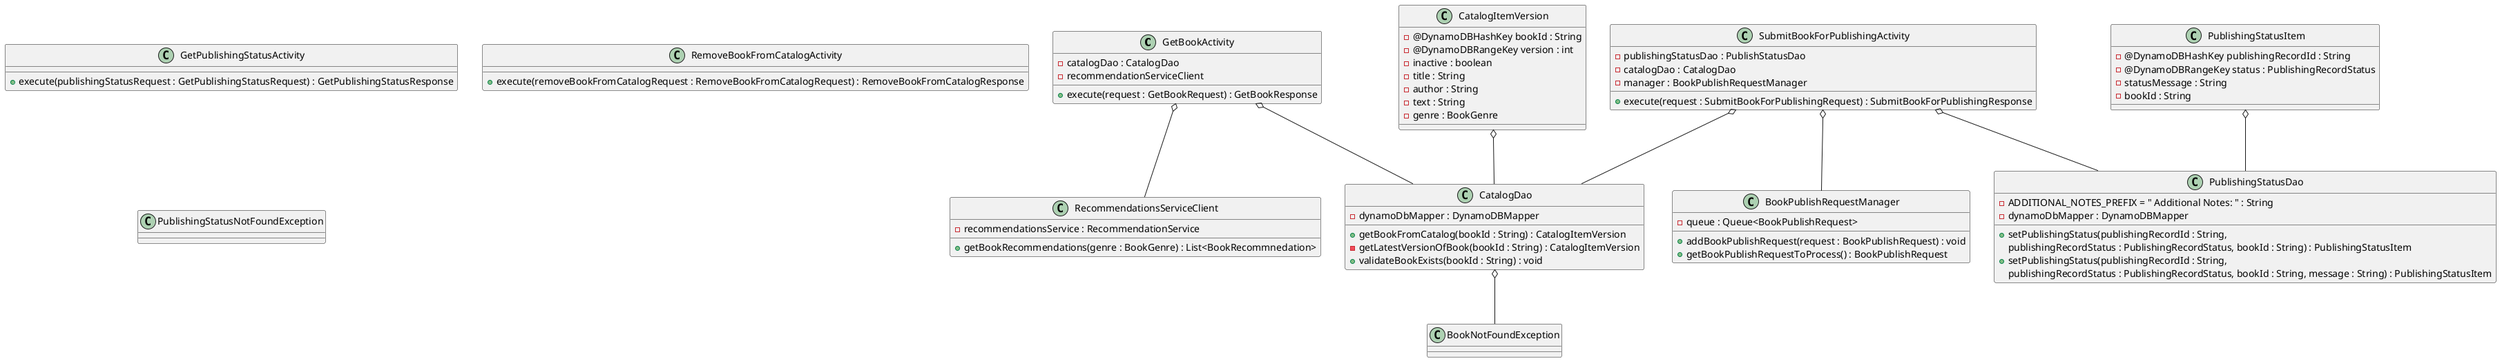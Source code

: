 PARTICIPANTS: use this file for creating the class diagram in mastery task 01
@startuml

class GetBookActivity {
    -catalogDao : CatalogDao
    -recommendationServiceClient
    +execute(request : GetBookRequest) : GetBookResponse
}

class GetPublishingStatusActivity {
    +execute(publishingStatusRequest : GetPublishingStatusRequest) : GetPublishingStatusResponse
}

class RemoveBookFromCatalogActivity {
   +execute(removeBookFromCatalogRequest : RemoveBookFromCatalogRequest) : RemoveBookFromCatalogResponse
}

class SubmitBookForPublishingActivity {
    -publishingStatusDao : PublishStatusDao
    -catalogDao : CatalogDao
    -manager : BookPublishRequestManager
    +execute(request : SubmitBookForPublishingRequest) : SubmitBookForPublishingResponse
}

class RecommendationsServiceClient {
    -recommendationsService : RecommendationService
    +getBookRecommendations(genre : BookGenre) : List<BookRecommnedation>
}

class CatalogDao {
    -dynamoDbMapper : DynamoDBMapper
    +getBookFromCatalog(bookId : String) : CatalogItemVersion
    -getLatestVersionOfBook(bookId : String) : CatalogItemVersion
    +validateBookExists(bookId : String) : void
}

class PublishingStatusDao {
    -ADDITIONAL_NOTES_PREFIX = " Additional Notes: " : String
    -dynamoDbMapper : DynamoDBMapper
    +setPublishingStatus(publishingRecordId : String,
    publishingRecordStatus : PublishingRecordStatus, bookId : String) : PublishingStatusItem
    +setPublishingStatus(publishingRecordId : String,
    publishingRecordStatus : PublishingRecordStatus, bookId : String, message : String) : PublishingStatusItem
}

class CatalogItemVersion {
    -@DynamoDBHashKey bookId : String
    -@DynamoDBRangeKey version : int
    -inactive : boolean
    -title : String
    -author : String
    -text : String
    -genre : BookGenre
}

class PublishingStatusItem {
    -@DynamoDBHashKey publishingRecordId : String
    -@DynamoDBRangeKey status : PublishingRecordStatus
    -statusMessage : String
    -bookId : String
}

class BookPublishRequestManager {
    -queue : Queue<BookPublishRequest>
    +addBookPublishRequest(request : BookPublishRequest) : void
    +getBookPublishRequestToProcess() : BookPublishRequest
}

class BookNotFoundException

class PublishingStatusNotFoundException

GetBookActivity o-- CatalogDao
GetBookActivity o-- RecommendationsServiceClient
SubmitBookForPublishingActivity o-- PublishingStatusDao
SubmitBookForPublishingActivity o-- CatalogDao
SubmitBookForPublishingActivity o-- BookPublishRequestManager

CatalogItemVersion o-- CatalogDao
PublishingStatusItem o-- PublishingStatusDao
CatalogDao o-- BookNotFoundException


@enduml
